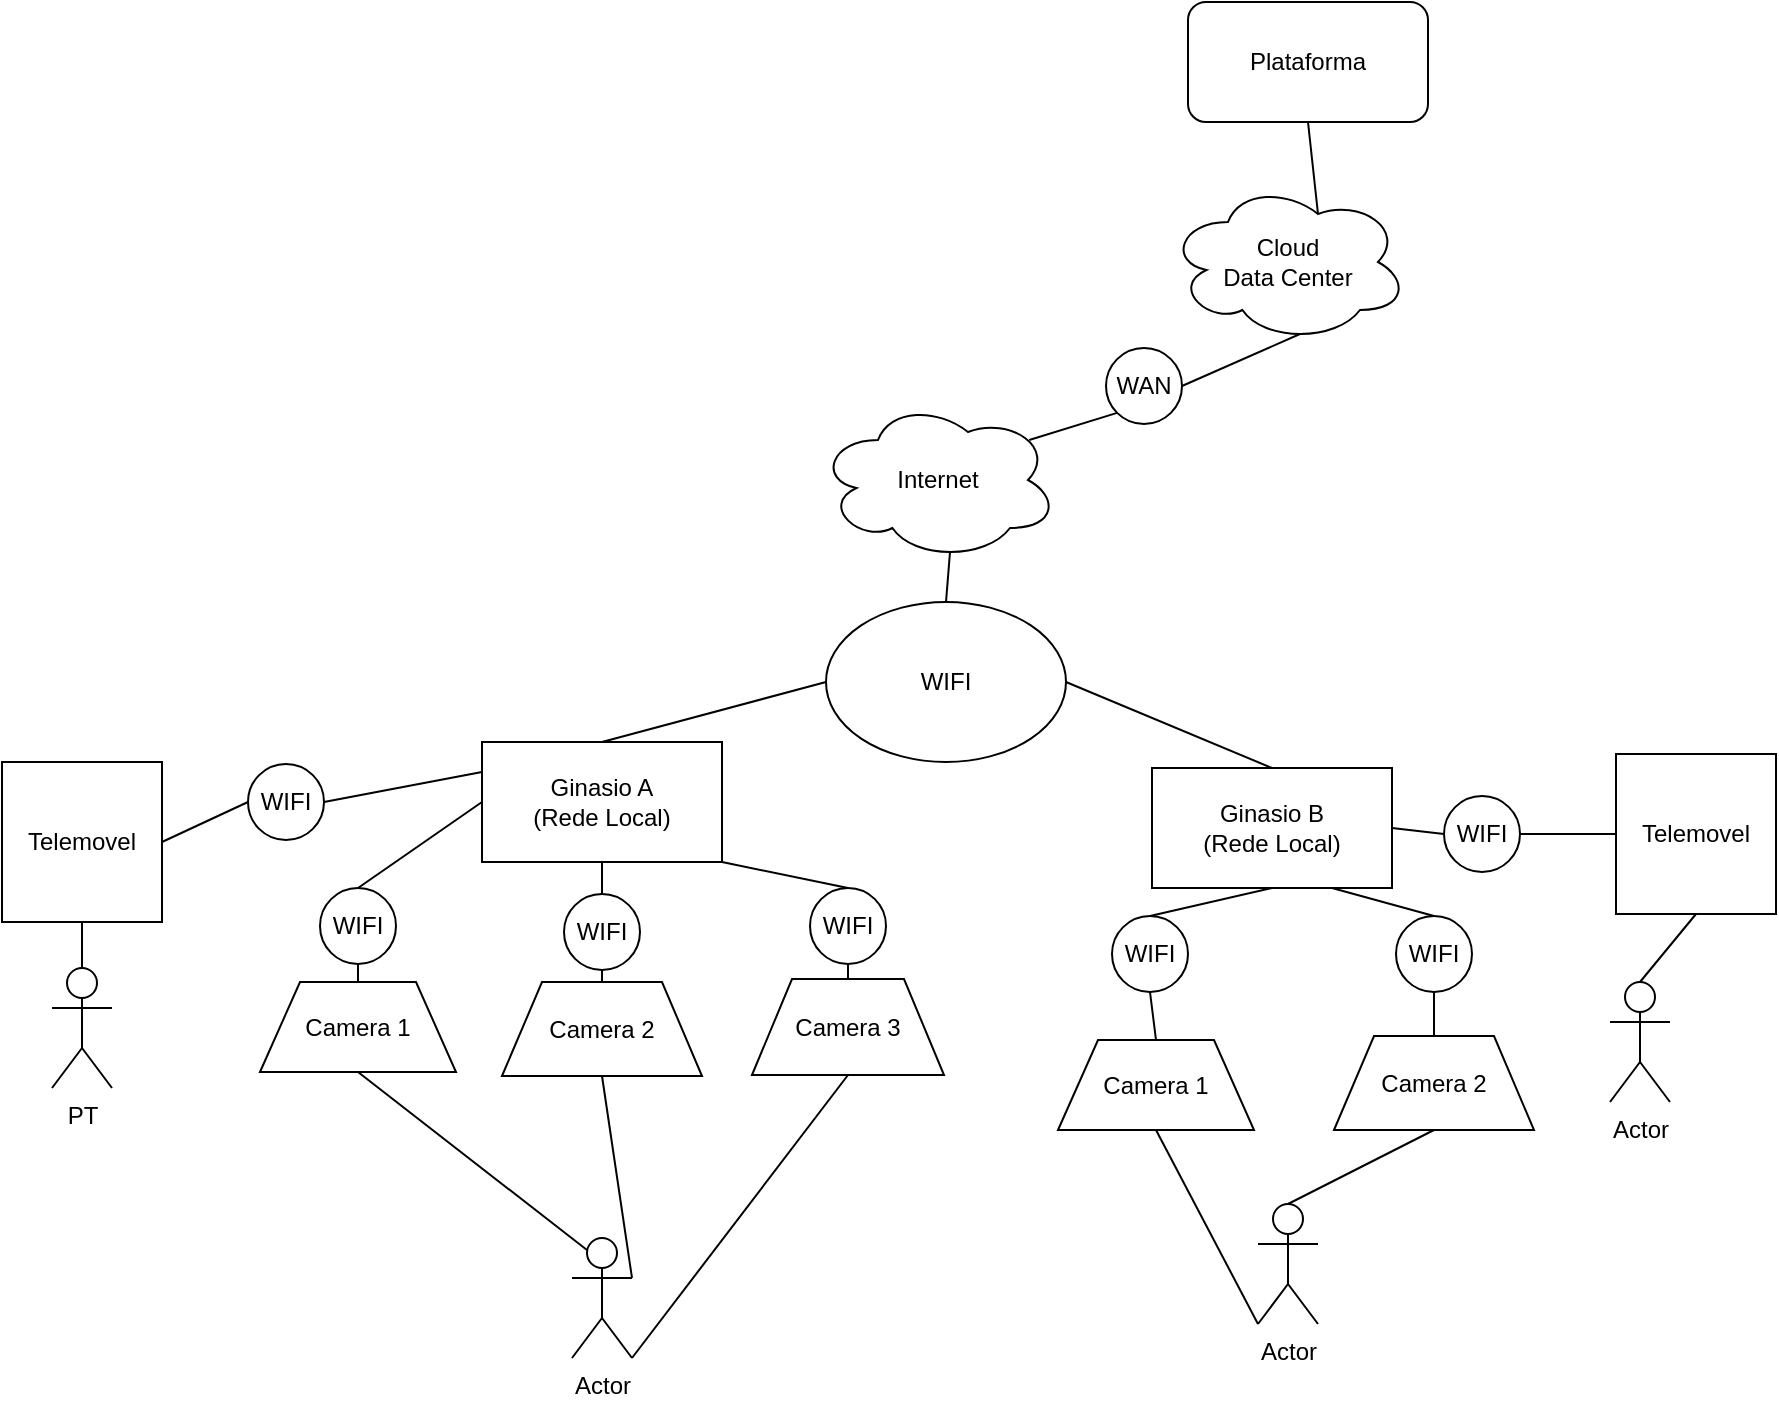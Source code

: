 <mxfile version="26.1.1" pages="2">
  <diagram id="uFW6yHHrbq_5uWANLRSA" name="Diagrama de primeiro nivel">
    <mxGraphModel dx="1534" dy="772" grid="0" gridSize="10" guides="1" tooltips="1" connect="1" arrows="1" fold="1" page="0" pageScale="1" pageWidth="827" pageHeight="1169" math="0" shadow="0">
      <root>
        <mxCell id="0" />
        <mxCell id="1" parent="0" />
        <mxCell id="ofh8wj_7EFLU0r1zvv-N-18" value="Ginasio A&lt;br&gt;(Rede Local)" style="whiteSpace=wrap;html=1;" parent="1" vertex="1">
          <mxGeometry x="105" y="445" width="120" height="60" as="geometry" />
        </mxCell>
        <mxCell id="ofh8wj_7EFLU0r1zvv-N-19" value="Ginasio B&lt;div&gt;(Rede Local)&lt;/div&gt;" style="rounded=0;whiteSpace=wrap;html=1;" parent="1" vertex="1">
          <mxGeometry x="440" y="458" width="120" height="60" as="geometry" />
        </mxCell>
        <mxCell id="ofh8wj_7EFLU0r1zvv-N-21" value="Camera 1" style="shape=trapezoid;perimeter=trapezoidPerimeter;whiteSpace=wrap;html=1;fixedSize=1;" parent="1" vertex="1">
          <mxGeometry x="-6" y="565" width="98" height="45" as="geometry" />
        </mxCell>
        <mxCell id="ofh8wj_7EFLU0r1zvv-N-22" value="Camera 2" style="shape=trapezoid;perimeter=trapezoidPerimeter;whiteSpace=wrap;html=1;fixedSize=1;" parent="1" vertex="1">
          <mxGeometry x="115" y="565" width="100" height="47" as="geometry" />
        </mxCell>
        <mxCell id="ofh8wj_7EFLU0r1zvv-N-23" value="Camera 3" style="shape=trapezoid;perimeter=trapezoidPerimeter;whiteSpace=wrap;html=1;fixedSize=1;" parent="1" vertex="1">
          <mxGeometry x="240" y="563.5" width="96" height="48" as="geometry" />
        </mxCell>
        <mxCell id="ofh8wj_7EFLU0r1zvv-N-32" value="Camera 1" style="shape=trapezoid;perimeter=trapezoidPerimeter;whiteSpace=wrap;html=1;fixedSize=1;" parent="1" vertex="1">
          <mxGeometry x="393" y="594" width="98" height="45" as="geometry" />
        </mxCell>
        <mxCell id="ofh8wj_7EFLU0r1zvv-N-34" value="Camera 2" style="shape=trapezoid;perimeter=trapezoidPerimeter;whiteSpace=wrap;html=1;fixedSize=1;" parent="1" vertex="1">
          <mxGeometry x="531" y="592" width="100" height="47" as="geometry" />
        </mxCell>
        <mxCell id="ofh8wj_7EFLU0r1zvv-N-37" value="Internet" style="ellipse;shape=cloud;whiteSpace=wrap;html=1;" parent="1" vertex="1">
          <mxGeometry x="273" y="274" width="120" height="80" as="geometry" />
        </mxCell>
        <mxCell id="ofh8wj_7EFLU0r1zvv-N-38" value="Cloud&lt;div&gt;Data Center&lt;/div&gt;" style="ellipse;shape=cloud;whiteSpace=wrap;html=1;" parent="1" vertex="1">
          <mxGeometry x="448" y="165" width="120" height="80" as="geometry" />
        </mxCell>
        <mxCell id="8s1U5fgonD1U1PNJpZFF-1" value="Actor" style="shape=umlActor;verticalLabelPosition=bottom;verticalAlign=top;html=1;outlineConnect=0;" parent="1" vertex="1">
          <mxGeometry x="150" y="693" width="30" height="60" as="geometry" />
        </mxCell>
        <mxCell id="8s1U5fgonD1U1PNJpZFF-2" value="" style="endArrow=none;html=1;rounded=0;entryX=0.5;entryY=1;entryDx=0;entryDy=0;exitX=0.25;exitY=0.1;exitDx=0;exitDy=0;exitPerimeter=0;" parent="1" source="8s1U5fgonD1U1PNJpZFF-1" target="ofh8wj_7EFLU0r1zvv-N-21" edge="1">
          <mxGeometry width="50" height="50" relative="1" as="geometry">
            <mxPoint x="15" y="681" as="sourcePoint" />
            <mxPoint x="65" y="631" as="targetPoint" />
          </mxGeometry>
        </mxCell>
        <mxCell id="8s1U5fgonD1U1PNJpZFF-3" value="" style="endArrow=none;html=1;rounded=0;entryX=0.5;entryY=1;entryDx=0;entryDy=0;exitX=1;exitY=0.333;exitDx=0;exitDy=0;exitPerimeter=0;" parent="1" source="8s1U5fgonD1U1PNJpZFF-1" target="ofh8wj_7EFLU0r1zvv-N-22" edge="1">
          <mxGeometry width="50" height="50" relative="1" as="geometry">
            <mxPoint x="201" y="697" as="sourcePoint" />
            <mxPoint x="251" y="647" as="targetPoint" />
          </mxGeometry>
        </mxCell>
        <mxCell id="8s1U5fgonD1U1PNJpZFF-4" value="" style="endArrow=none;html=1;rounded=0;entryX=0.5;entryY=1;entryDx=0;entryDy=0;exitX=1;exitY=1;exitDx=0;exitDy=0;exitPerimeter=0;" parent="1" source="8s1U5fgonD1U1PNJpZFF-1" target="ofh8wj_7EFLU0r1zvv-N-23" edge="1">
          <mxGeometry width="50" height="50" relative="1" as="geometry">
            <mxPoint x="246" y="715" as="sourcePoint" />
            <mxPoint x="296" y="665" as="targetPoint" />
          </mxGeometry>
        </mxCell>
        <mxCell id="8s1U5fgonD1U1PNJpZFF-5" value="Actor" style="shape=umlActor;verticalLabelPosition=bottom;verticalAlign=top;html=1;outlineConnect=0;" parent="1" vertex="1">
          <mxGeometry x="493" y="676" width="30" height="60" as="geometry" />
        </mxCell>
        <mxCell id="8s1U5fgonD1U1PNJpZFF-6" value="" style="endArrow=none;html=1;rounded=0;entryX=0.5;entryY=1;entryDx=0;entryDy=0;exitX=0;exitY=1;exitDx=0;exitDy=0;exitPerimeter=0;" parent="1" source="8s1U5fgonD1U1PNJpZFF-5" target="ofh8wj_7EFLU0r1zvv-N-32" edge="1">
          <mxGeometry width="50" height="50" relative="1" as="geometry">
            <mxPoint x="406" y="695" as="sourcePoint" />
            <mxPoint x="456" y="645" as="targetPoint" />
          </mxGeometry>
        </mxCell>
        <mxCell id="8s1U5fgonD1U1PNJpZFF-7" value="" style="endArrow=none;html=1;rounded=0;entryX=0.5;entryY=1;entryDx=0;entryDy=0;exitX=0.5;exitY=0;exitDx=0;exitDy=0;exitPerimeter=0;" parent="1" source="8s1U5fgonD1U1PNJpZFF-5" target="ofh8wj_7EFLU0r1zvv-N-34" edge="1">
          <mxGeometry width="50" height="50" relative="1" as="geometry">
            <mxPoint x="560" y="711" as="sourcePoint" />
            <mxPoint x="610" y="661" as="targetPoint" />
          </mxGeometry>
        </mxCell>
        <mxCell id="8s1U5fgonD1U1PNJpZFF-9" value="WIFI" style="ellipse;whiteSpace=wrap;html=1;" parent="1" vertex="1">
          <mxGeometry x="277" y="375" width="120" height="80" as="geometry" />
        </mxCell>
        <mxCell id="8s1U5fgonD1U1PNJpZFF-10" value="" style="endArrow=none;html=1;rounded=0;entryX=0.55;entryY=0.95;entryDx=0;entryDy=0;entryPerimeter=0;exitX=0.5;exitY=0;exitDx=0;exitDy=0;" parent="1" source="8s1U5fgonD1U1PNJpZFF-9" target="ofh8wj_7EFLU0r1zvv-N-37" edge="1">
          <mxGeometry width="50" height="50" relative="1" as="geometry">
            <mxPoint x="468" y="396" as="sourcePoint" />
            <mxPoint x="518" y="346" as="targetPoint" />
          </mxGeometry>
        </mxCell>
        <mxCell id="8s1U5fgonD1U1PNJpZFF-11" value="" style="endArrow=none;html=1;rounded=0;exitX=0.5;exitY=0;exitDx=0;exitDy=0;entryX=0;entryY=0.5;entryDx=0;entryDy=0;" parent="1" source="ofh8wj_7EFLU0r1zvv-N-18" target="8s1U5fgonD1U1PNJpZFF-9" edge="1">
          <mxGeometry width="50" height="50" relative="1" as="geometry">
            <mxPoint x="165" y="418" as="sourcePoint" />
            <mxPoint x="215" y="368" as="targetPoint" />
          </mxGeometry>
        </mxCell>
        <mxCell id="8s1U5fgonD1U1PNJpZFF-12" value="" style="endArrow=none;html=1;rounded=0;entryX=1;entryY=0.5;entryDx=0;entryDy=0;exitX=0.5;exitY=0;exitDx=0;exitDy=0;" parent="1" source="ofh8wj_7EFLU0r1zvv-N-19" target="8s1U5fgonD1U1PNJpZFF-9" edge="1">
          <mxGeometry width="50" height="50" relative="1" as="geometry">
            <mxPoint x="460" y="440" as="sourcePoint" />
            <mxPoint x="510" y="390" as="targetPoint" />
          </mxGeometry>
        </mxCell>
        <mxCell id="8s1U5fgonD1U1PNJpZFF-13" value="Telemovel" style="whiteSpace=wrap;html=1;aspect=fixed;" parent="1" vertex="1">
          <mxGeometry x="-135" y="455" width="80" height="80" as="geometry" />
        </mxCell>
        <mxCell id="8s1U5fgonD1U1PNJpZFF-14" value="WIFI" style="ellipse;whiteSpace=wrap;html=1;aspect=fixed;" parent="1" vertex="1">
          <mxGeometry x="24" y="518" width="38" height="38" as="geometry" />
        </mxCell>
        <mxCell id="8s1U5fgonD1U1PNJpZFF-15" value="WIFI" style="ellipse;whiteSpace=wrap;html=1;aspect=fixed;" parent="1" vertex="1">
          <mxGeometry x="146" y="521" width="38" height="38" as="geometry" />
        </mxCell>
        <mxCell id="8s1U5fgonD1U1PNJpZFF-16" value="WIFI" style="ellipse;whiteSpace=wrap;html=1;aspect=fixed;" parent="1" vertex="1">
          <mxGeometry x="269" y="518" width="38" height="38" as="geometry" />
        </mxCell>
        <mxCell id="8s1U5fgonD1U1PNJpZFF-17" value="" style="endArrow=none;html=1;rounded=0;exitX=0.5;exitY=0;exitDx=0;exitDy=0;entryX=0;entryY=0.5;entryDx=0;entryDy=0;" parent="1" source="8s1U5fgonD1U1PNJpZFF-14" target="ofh8wj_7EFLU0r1zvv-N-18" edge="1">
          <mxGeometry width="50" height="50" relative="1" as="geometry">
            <mxPoint x="46" y="508" as="sourcePoint" />
            <mxPoint x="96" y="458" as="targetPoint" />
          </mxGeometry>
        </mxCell>
        <mxCell id="8s1U5fgonD1U1PNJpZFF-18" value="Plataforma" style="rounded=1;whiteSpace=wrap;html=1;" parent="1" vertex="1">
          <mxGeometry x="458" y="75" width="120" height="60" as="geometry" />
        </mxCell>
        <mxCell id="8s1U5fgonD1U1PNJpZFF-19" value="" style="endArrow=none;html=1;rounded=0;exitX=0.625;exitY=0.2;exitDx=0;exitDy=0;exitPerimeter=0;entryX=0.5;entryY=1;entryDx=0;entryDy=0;" parent="1" source="ofh8wj_7EFLU0r1zvv-N-38" target="8s1U5fgonD1U1PNJpZFF-18" edge="1">
          <mxGeometry width="50" height="50" relative="1" as="geometry">
            <mxPoint x="490" y="192" as="sourcePoint" />
            <mxPoint x="495" y="138" as="targetPoint" />
          </mxGeometry>
        </mxCell>
        <mxCell id="8s1U5fgonD1U1PNJpZFF-20" value="" style="endArrow=none;html=1;rounded=0;entryX=0.5;entryY=1;entryDx=0;entryDy=0;exitX=0.5;exitY=0;exitDx=0;exitDy=0;" parent="1" source="ofh8wj_7EFLU0r1zvv-N-21" target="8s1U5fgonD1U1PNJpZFF-14" edge="1">
          <mxGeometry width="50" height="50" relative="1" as="geometry">
            <mxPoint x="-223" y="730" as="sourcePoint" />
            <mxPoint x="-173" y="680" as="targetPoint" />
          </mxGeometry>
        </mxCell>
        <mxCell id="8s1U5fgonD1U1PNJpZFF-21" value="" style="endArrow=none;html=1;rounded=0;entryX=0.5;entryY=1;entryDx=0;entryDy=0;exitX=0.5;exitY=0;exitDx=0;exitDy=0;" parent="1" source="ofh8wj_7EFLU0r1zvv-N-22" target="8s1U5fgonD1U1PNJpZFF-15" edge="1">
          <mxGeometry width="50" height="50" relative="1" as="geometry">
            <mxPoint x="-12" y="720" as="sourcePoint" />
            <mxPoint x="38" y="670" as="targetPoint" />
          </mxGeometry>
        </mxCell>
        <mxCell id="8s1U5fgonD1U1PNJpZFF-22" value="" style="endArrow=none;html=1;rounded=0;entryX=1;entryY=1;entryDx=0;entryDy=0;exitX=0.5;exitY=0;exitDx=0;exitDy=0;" parent="1" source="8s1U5fgonD1U1PNJpZFF-16" target="ofh8wj_7EFLU0r1zvv-N-18" edge="1">
          <mxGeometry width="50" height="50" relative="1" as="geometry">
            <mxPoint x="-117" y="708" as="sourcePoint" />
            <mxPoint x="-67" y="658" as="targetPoint" />
          </mxGeometry>
        </mxCell>
        <mxCell id="8s1U5fgonD1U1PNJpZFF-23" value="" style="endArrow=none;html=1;rounded=0;entryX=0.5;entryY=1;entryDx=0;entryDy=0;exitX=0.5;exitY=0;exitDx=0;exitDy=0;" parent="1" source="8s1U5fgonD1U1PNJpZFF-15" target="ofh8wj_7EFLU0r1zvv-N-18" edge="1">
          <mxGeometry width="50" height="50" relative="1" as="geometry">
            <mxPoint x="-47" y="749" as="sourcePoint" />
            <mxPoint x="3" y="699" as="targetPoint" />
          </mxGeometry>
        </mxCell>
        <mxCell id="8s1U5fgonD1U1PNJpZFF-24" value="" style="endArrow=none;html=1;rounded=0;entryX=0.5;entryY=1;entryDx=0;entryDy=0;exitX=0.5;exitY=0;exitDx=0;exitDy=0;" parent="1" source="ofh8wj_7EFLU0r1zvv-N-23" target="8s1U5fgonD1U1PNJpZFF-16" edge="1">
          <mxGeometry width="50" height="50" relative="1" as="geometry">
            <mxPoint x="-83" y="753" as="sourcePoint" />
            <mxPoint x="-33" y="703" as="targetPoint" />
          </mxGeometry>
        </mxCell>
        <mxCell id="8s1U5fgonD1U1PNJpZFF-25" value="WIFI" style="ellipse;whiteSpace=wrap;html=1;aspect=fixed;" parent="1" vertex="1">
          <mxGeometry x="420" y="532" width="38" height="38" as="geometry" />
        </mxCell>
        <mxCell id="8s1U5fgonD1U1PNJpZFF-26" value="WIFI" style="ellipse;whiteSpace=wrap;html=1;aspect=fixed;" parent="1" vertex="1">
          <mxGeometry x="562" y="532" width="38" height="38" as="geometry" />
        </mxCell>
        <mxCell id="8s1U5fgonD1U1PNJpZFF-27" value="" style="endArrow=none;html=1;rounded=0;entryX=0.5;entryY=1;entryDx=0;entryDy=0;exitX=0.5;exitY=0;exitDx=0;exitDy=0;" parent="1" source="8s1U5fgonD1U1PNJpZFF-25" target="ofh8wj_7EFLU0r1zvv-N-19" edge="1">
          <mxGeometry width="50" height="50" relative="1" as="geometry">
            <mxPoint x="308" y="727" as="sourcePoint" />
            <mxPoint x="358" y="677" as="targetPoint" />
          </mxGeometry>
        </mxCell>
        <mxCell id="8s1U5fgonD1U1PNJpZFF-28" value="" style="endArrow=none;html=1;rounded=0;entryX=0.75;entryY=1;entryDx=0;entryDy=0;exitX=0.5;exitY=0;exitDx=0;exitDy=0;" parent="1" source="8s1U5fgonD1U1PNJpZFF-26" target="ofh8wj_7EFLU0r1zvv-N-19" edge="1">
          <mxGeometry width="50" height="50" relative="1" as="geometry">
            <mxPoint x="332" y="744" as="sourcePoint" />
            <mxPoint x="382" y="694" as="targetPoint" />
          </mxGeometry>
        </mxCell>
        <mxCell id="8s1U5fgonD1U1PNJpZFF-29" value="" style="endArrow=none;html=1;rounded=0;entryX=0.5;entryY=1;entryDx=0;entryDy=0;exitX=0.5;exitY=0;exitDx=0;exitDy=0;" parent="1" source="ofh8wj_7EFLU0r1zvv-N-32" target="8s1U5fgonD1U1PNJpZFF-25" edge="1">
          <mxGeometry width="50" height="50" relative="1" as="geometry">
            <mxPoint x="342" y="731" as="sourcePoint" />
            <mxPoint x="392" y="681" as="targetPoint" />
          </mxGeometry>
        </mxCell>
        <mxCell id="8s1U5fgonD1U1PNJpZFF-30" value="" style="endArrow=none;html=1;rounded=0;entryX=0.5;entryY=1;entryDx=0;entryDy=0;" parent="1" source="ofh8wj_7EFLU0r1zvv-N-34" target="8s1U5fgonD1U1PNJpZFF-26" edge="1">
          <mxGeometry width="50" height="50" relative="1" as="geometry">
            <mxPoint x="324" y="780" as="sourcePoint" />
            <mxPoint x="374" y="730" as="targetPoint" />
          </mxGeometry>
        </mxCell>
        <mxCell id="8s1U5fgonD1U1PNJpZFF-31" value="PT" style="shape=umlActor;verticalLabelPosition=bottom;verticalAlign=top;html=1;outlineConnect=0;" parent="1" vertex="1">
          <mxGeometry x="-110" y="558" width="30" height="60" as="geometry" />
        </mxCell>
        <mxCell id="8s1U5fgonD1U1PNJpZFF-32" value="" style="endArrow=none;html=1;rounded=0;entryX=0.5;entryY=1;entryDx=0;entryDy=0;exitX=0.5;exitY=0;exitDx=0;exitDy=0;exitPerimeter=0;" parent="1" source="8s1U5fgonD1U1PNJpZFF-31" target="8s1U5fgonD1U1PNJpZFF-13" edge="1">
          <mxGeometry width="50" height="50" relative="1" as="geometry">
            <mxPoint x="-188" y="604" as="sourcePoint" />
            <mxPoint x="-138" y="554" as="targetPoint" />
          </mxGeometry>
        </mxCell>
        <mxCell id="8s1U5fgonD1U1PNJpZFF-33" value="Telemovel" style="whiteSpace=wrap;html=1;aspect=fixed;" parent="1" vertex="1">
          <mxGeometry x="672" y="451" width="80" height="80" as="geometry" />
        </mxCell>
        <mxCell id="8s1U5fgonD1U1PNJpZFF-34" value="Actor" style="shape=umlActor;verticalLabelPosition=bottom;verticalAlign=top;html=1;outlineConnect=0;" parent="1" vertex="1">
          <mxGeometry x="669" y="565" width="30" height="60" as="geometry" />
        </mxCell>
        <mxCell id="8s1U5fgonD1U1PNJpZFF-35" value="" style="endArrow=none;html=1;rounded=0;entryX=0.5;entryY=1;entryDx=0;entryDy=0;exitX=0.5;exitY=0;exitDx=0;exitDy=0;exitPerimeter=0;" parent="1" source="8s1U5fgonD1U1PNJpZFF-34" target="8s1U5fgonD1U1PNJpZFF-33" edge="1">
          <mxGeometry width="50" height="50" relative="1" as="geometry">
            <mxPoint x="616" y="607" as="sourcePoint" />
            <mxPoint x="666" y="557" as="targetPoint" />
          </mxGeometry>
        </mxCell>
        <mxCell id="vs9A9dDgOiyKVh6lvaaV-1" value="WIFI" style="ellipse;whiteSpace=wrap;html=1;aspect=fixed;" parent="1" vertex="1">
          <mxGeometry x="-12" y="456" width="38" height="38" as="geometry" />
        </mxCell>
        <mxCell id="vs9A9dDgOiyKVh6lvaaV-2" value="" style="endArrow=none;html=1;rounded=0;exitX=1;exitY=0.5;exitDx=0;exitDy=0;entryX=0;entryY=0.5;entryDx=0;entryDy=0;" parent="1" source="8s1U5fgonD1U1PNJpZFF-13" target="vs9A9dDgOiyKVh6lvaaV-1" edge="1">
          <mxGeometry width="50" height="50" relative="1" as="geometry">
            <mxPoint x="-29" y="389" as="sourcePoint" />
            <mxPoint x="21" y="339" as="targetPoint" />
          </mxGeometry>
        </mxCell>
        <mxCell id="vs9A9dDgOiyKVh6lvaaV-3" value="" style="endArrow=none;html=1;rounded=0;exitX=1;exitY=0.5;exitDx=0;exitDy=0;entryX=0;entryY=0.25;entryDx=0;entryDy=0;" parent="1" source="vs9A9dDgOiyKVh6lvaaV-1" target="ofh8wj_7EFLU0r1zvv-N-18" edge="1">
          <mxGeometry width="50" height="50" relative="1" as="geometry">
            <mxPoint x="49" y="425" as="sourcePoint" />
            <mxPoint x="99" y="375" as="targetPoint" />
          </mxGeometry>
        </mxCell>
        <mxCell id="vs9A9dDgOiyKVh6lvaaV-4" value="WIFI" style="ellipse;whiteSpace=wrap;html=1;aspect=fixed;" parent="1" vertex="1">
          <mxGeometry x="586" y="472" width="38" height="38" as="geometry" />
        </mxCell>
        <mxCell id="vs9A9dDgOiyKVh6lvaaV-5" value="" style="endArrow=none;html=1;rounded=0;exitX=1;exitY=0.5;exitDx=0;exitDy=0;entryX=0;entryY=0.5;entryDx=0;entryDy=0;" parent="1" source="ofh8wj_7EFLU0r1zvv-N-19" target="vs9A9dDgOiyKVh6lvaaV-4" edge="1">
          <mxGeometry width="50" height="50" relative="1" as="geometry">
            <mxPoint x="666" y="400" as="sourcePoint" />
            <mxPoint x="716" y="350" as="targetPoint" />
          </mxGeometry>
        </mxCell>
        <mxCell id="vs9A9dDgOiyKVh6lvaaV-6" value="" style="endArrow=none;html=1;rounded=0;exitX=1;exitY=0.5;exitDx=0;exitDy=0;entryX=0;entryY=0.5;entryDx=0;entryDy=0;" parent="1" source="vs9A9dDgOiyKVh6lvaaV-4" target="8s1U5fgonD1U1PNJpZFF-33" edge="1">
          <mxGeometry width="50" height="50" relative="1" as="geometry">
            <mxPoint x="636" y="385" as="sourcePoint" />
            <mxPoint x="686" y="335" as="targetPoint" />
          </mxGeometry>
        </mxCell>
        <mxCell id="vs9A9dDgOiyKVh6lvaaV-7" value="WAN" style="ellipse;whiteSpace=wrap;html=1;aspect=fixed;" parent="1" vertex="1">
          <mxGeometry x="417" y="248" width="38" height="38" as="geometry" />
        </mxCell>
        <mxCell id="vs9A9dDgOiyKVh6lvaaV-8" value="" style="endArrow=none;html=1;rounded=0;exitX=0.88;exitY=0.25;exitDx=0;exitDy=0;exitPerimeter=0;entryX=0;entryY=1;entryDx=0;entryDy=0;" parent="1" source="ofh8wj_7EFLU0r1zvv-N-37" target="vs9A9dDgOiyKVh6lvaaV-7" edge="1">
          <mxGeometry width="50" height="50" relative="1" as="geometry">
            <mxPoint x="349" y="216" as="sourcePoint" />
            <mxPoint x="399" y="166" as="targetPoint" />
          </mxGeometry>
        </mxCell>
        <mxCell id="vs9A9dDgOiyKVh6lvaaV-9" value="" style="endArrow=none;html=1;rounded=0;exitX=1;exitY=0.5;exitDx=0;exitDy=0;entryX=0.55;entryY=0.95;entryDx=0;entryDy=0;entryPerimeter=0;" parent="1" source="vs9A9dDgOiyKVh6lvaaV-7" target="ofh8wj_7EFLU0r1zvv-N-38" edge="1">
          <mxGeometry width="50" height="50" relative="1" as="geometry">
            <mxPoint x="371" y="184" as="sourcePoint" />
            <mxPoint x="421" y="134" as="targetPoint" />
          </mxGeometry>
        </mxCell>
      </root>
    </mxGraphModel>
  </diagram>
  <diagram name="Diagrama de Segundo Nivel" id="znJdc4I-ii4nYZw6uaqB">
    <mxGraphModel dx="1934" dy="1172" grid="0" gridSize="10" guides="1" tooltips="1" connect="1" arrows="1" fold="1" page="0" pageScale="1" pageWidth="827" pageHeight="1169" math="0" shadow="0">
      <root>
        <mxCell id="0" />
        <mxCell id="1" parent="0" />
        <mxCell id="IWLW0hKWiOgfwPLbsf5c-6" style="edgeStyle=orthogonalEdgeStyle;rounded=0;orthogonalLoop=1;jettySize=auto;html=1;exitX=0.5;exitY=1;exitDx=0;exitDy=0;" edge="1" parent="1" source="TYEmRgy2JSYjD62KbLlJ-2" target="IWLW0hKWiOgfwPLbsf5c-1">
          <mxGeometry relative="1" as="geometry" />
        </mxCell>
        <mxCell id="IWLW0hKWiOgfwPLbsf5c-29" style="edgeStyle=orthogonalEdgeStyle;rounded=0;orthogonalLoop=1;jettySize=auto;html=1;exitX=0;exitY=0.5;exitDx=0;exitDy=0;entryX=0.5;entryY=1;entryDx=0;entryDy=0;" edge="1" parent="1" source="TYEmRgy2JSYjD62KbLlJ-2" target="IWLW0hKWiOgfwPLbsf5c-28">
          <mxGeometry relative="1" as="geometry" />
        </mxCell>
        <mxCell id="TYEmRgy2JSYjD62KbLlJ-2" value="Câmeras" style="rounded=0;whiteSpace=wrap;html=1;" parent="1" vertex="1">
          <mxGeometry x="-371" y="-15" width="120" height="60" as="geometry" />
        </mxCell>
        <mxCell id="IWLW0hKWiOgfwPLbsf5c-17" style="edgeStyle=orthogonalEdgeStyle;rounded=0;orthogonalLoop=1;jettySize=auto;html=1;exitX=0.5;exitY=1;exitDx=0;exitDy=0;" edge="1" parent="1" source="TYEmRgy2JSYjD62KbLlJ-3" target="IWLW0hKWiOgfwPLbsf5c-7">
          <mxGeometry relative="1" as="geometry" />
        </mxCell>
        <mxCell id="TYEmRgy2JSYjD62KbLlJ-3" value="PC/Telemovel" style="whiteSpace=wrap;html=1;aspect=fixed;" parent="1" vertex="1">
          <mxGeometry x="-203" y="-154" width="80" height="80" as="geometry" />
        </mxCell>
        <mxCell id="IWLW0hKWiOgfwPLbsf5c-15" style="edgeStyle=orthogonalEdgeStyle;rounded=0;orthogonalLoop=1;jettySize=auto;html=1;exitX=0.5;exitY=0;exitDx=0;exitDy=0;" edge="1" parent="1" source="rJVzAIaAuG6v0vmfIaJy-1" target="IWLW0hKWiOgfwPLbsf5c-2">
          <mxGeometry relative="1" as="geometry" />
        </mxCell>
        <mxCell id="rJVzAIaAuG6v0vmfIaJy-1" value="CLOUD" style="ellipse;whiteSpace=wrap;html=1;" parent="1" vertex="1">
          <mxGeometry x="-80" y="66" width="120" height="80" as="geometry" />
        </mxCell>
        <mxCell id="IWLW0hKWiOgfwPLbsf5c-1" value="Atleta" style="shape=umlActor;verticalLabelPosition=bottom;verticalAlign=top;html=1;outlineConnect=0;" vertex="1" parent="1">
          <mxGeometry x="-322" y="148" width="30" height="60" as="geometry" />
        </mxCell>
        <mxCell id="IWLW0hKWiOgfwPLbsf5c-16" style="edgeStyle=orthogonalEdgeStyle;rounded=0;orthogonalLoop=1;jettySize=auto;html=1;exitX=0.5;exitY=0;exitDx=0;exitDy=0;entryX=0.5;entryY=0;entryDx=0;entryDy=0;" edge="1" parent="1" source="IWLW0hKWiOgfwPLbsf5c-2" target="IWLW0hKWiOgfwPLbsf5c-10">
          <mxGeometry relative="1" as="geometry" />
        </mxCell>
        <mxCell id="IWLW0hKWiOgfwPLbsf5c-20" style="edgeStyle=orthogonalEdgeStyle;rounded=0;orthogonalLoop=1;jettySize=auto;html=1;exitX=1;exitY=1;exitDx=0;exitDy=0;entryX=1;entryY=0;entryDx=0;entryDy=0;" edge="1" parent="1" source="IWLW0hKWiOgfwPLbsf5c-2" target="rJVzAIaAuG6v0vmfIaJy-1">
          <mxGeometry relative="1" as="geometry" />
        </mxCell>
        <mxCell id="IWLW0hKWiOgfwPLbsf5c-2" value="Internet&lt;div&gt;WIFI&lt;/div&gt;" style="ellipse;whiteSpace=wrap;html=1;" vertex="1" parent="1">
          <mxGeometry x="-80" y="-59" width="120" height="80" as="geometry" />
        </mxCell>
        <mxCell id="IWLW0hKWiOgfwPLbsf5c-3" value="API" style="rounded=1;whiteSpace=wrap;html=1;" vertex="1" parent="1">
          <mxGeometry x="-80" y="190" width="120" height="60" as="geometry" />
        </mxCell>
        <mxCell id="IWLW0hKWiOgfwPLbsf5c-7" value="Instrutor" style="shape=umlActor;verticalLabelPosition=bottom;verticalAlign=top;html=1;outlineConnect=0;" vertex="1" parent="1">
          <mxGeometry x="-200" y="148" width="29" height="60" as="geometry" />
        </mxCell>
        <mxCell id="IWLW0hKWiOgfwPLbsf5c-27" style="edgeStyle=orthogonalEdgeStyle;rounded=0;orthogonalLoop=1;jettySize=auto;html=1;exitX=0.5;exitY=1;exitDx=0;exitDy=0;entryX=0.5;entryY=0;entryDx=0;entryDy=0;" edge="1" parent="1" source="IWLW0hKWiOgfwPLbsf5c-10" target="IWLW0hKWiOgfwPLbsf5c-24">
          <mxGeometry relative="1" as="geometry" />
        </mxCell>
        <mxCell id="IWLW0hKWiOgfwPLbsf5c-10" value="Rede Local" style="rounded=0;whiteSpace=wrap;html=1;" vertex="1" parent="1">
          <mxGeometry x="-379" y="-265" width="120" height="60" as="geometry" />
        </mxCell>
        <mxCell id="IWLW0hKWiOgfwPLbsf5c-14" style="edgeStyle=orthogonalEdgeStyle;rounded=0;orthogonalLoop=1;jettySize=auto;html=1;exitX=0.5;exitY=0;exitDx=0;exitDy=0;entryX=0.535;entryY=0.947;entryDx=0;entryDy=0;entryPerimeter=0;" edge="1" parent="1" source="IWLW0hKWiOgfwPLbsf5c-3" target="rJVzAIaAuG6v0vmfIaJy-1">
          <mxGeometry relative="1" as="geometry" />
        </mxCell>
        <mxCell id="IWLW0hKWiOgfwPLbsf5c-19" style="edgeStyle=orthogonalEdgeStyle;rounded=0;orthogonalLoop=1;jettySize=auto;html=1;exitX=0.25;exitY=0;exitDx=0;exitDy=0;entryX=0.813;entryY=0.069;entryDx=0;entryDy=0;entryPerimeter=0;" edge="1" parent="1">
          <mxGeometry relative="1" as="geometry">
            <mxPoint x="-361" y="-265" as="sourcePoint" />
            <mxPoint x="5.56" y="-56.48" as="targetPoint" />
            <Array as="points">
              <mxPoint x="-361" y="-314" />
              <mxPoint x="6" y="-314" />
            </Array>
          </mxGeometry>
        </mxCell>
        <mxCell id="IWLW0hKWiOgfwPLbsf5c-21" style="edgeStyle=orthogonalEdgeStyle;rounded=0;orthogonalLoop=1;jettySize=auto;html=1;exitX=1;exitY=1;exitDx=0;exitDy=0;entryX=0.854;entryY=0.025;entryDx=0;entryDy=0;entryPerimeter=0;" edge="1" parent="1" source="rJVzAIaAuG6v0vmfIaJy-1" target="IWLW0hKWiOgfwPLbsf5c-3">
          <mxGeometry relative="1" as="geometry" />
        </mxCell>
        <mxCell id="IWLW0hKWiOgfwPLbsf5c-25" style="edgeStyle=orthogonalEdgeStyle;rounded=0;orthogonalLoop=1;jettySize=auto;html=1;exitX=0.5;exitY=1;exitDx=0;exitDy=0;entryX=0.5;entryY=0;entryDx=0;entryDy=0;" edge="1" parent="1" source="IWLW0hKWiOgfwPLbsf5c-24" target="TYEmRgy2JSYjD62KbLlJ-2">
          <mxGeometry relative="1" as="geometry" />
        </mxCell>
        <mxCell id="IWLW0hKWiOgfwPLbsf5c-24" value="Camera Ligada à rede local" style="rhombus;whiteSpace=wrap;html=1;" vertex="1" parent="1">
          <mxGeometry x="-347" y="-147" width="80" height="80" as="geometry" />
        </mxCell>
        <mxCell id="IWLW0hKWiOgfwPLbsf5c-30" style="edgeStyle=orthogonalEdgeStyle;rounded=0;orthogonalLoop=1;jettySize=auto;html=1;exitX=0.5;exitY=0;exitDx=0;exitDy=0;entryX=0;entryY=0.25;entryDx=0;entryDy=0;" edge="1" parent="1" source="IWLW0hKWiOgfwPLbsf5c-28" target="IWLW0hKWiOgfwPLbsf5c-10">
          <mxGeometry relative="1" as="geometry" />
        </mxCell>
        <mxCell id="IWLW0hKWiOgfwPLbsf5c-28" value="Envio do Alerta" style="rhombus;whiteSpace=wrap;html=1;" vertex="1" parent="1">
          <mxGeometry x="-459" y="-150" width="80" height="80" as="geometry" />
        </mxCell>
        <mxCell id="IWLW0hKWiOgfwPLbsf5c-32" style="edgeStyle=orthogonalEdgeStyle;rounded=0;orthogonalLoop=1;jettySize=auto;html=1;exitX=0.5;exitY=1;exitDx=0;exitDy=0;entryX=0.5;entryY=0;entryDx=0;entryDy=0;" edge="1" parent="1" source="IWLW0hKWiOgfwPLbsf5c-31" target="TYEmRgy2JSYjD62KbLlJ-3">
          <mxGeometry relative="1" as="geometry" />
        </mxCell>
        <mxCell id="IWLW0hKWiOgfwPLbsf5c-33" style="edgeStyle=orthogonalEdgeStyle;rounded=0;orthogonalLoop=1;jettySize=auto;html=1;exitX=0;exitY=0.5;exitDx=0;exitDy=0;entryX=1;entryY=0.5;entryDx=0;entryDy=0;" edge="1" parent="1" source="IWLW0hKWiOgfwPLbsf5c-31" target="IWLW0hKWiOgfwPLbsf5c-10">
          <mxGeometry relative="1" as="geometry" />
        </mxCell>
        <mxCell id="IWLW0hKWiOgfwPLbsf5c-31" value="Recebe o Alerta" style="rhombus;whiteSpace=wrap;html=1;" vertex="1" parent="1">
          <mxGeometry x="-203" y="-269" width="80" height="80" as="geometry" />
        </mxCell>
      </root>
    </mxGraphModel>
  </diagram>
</mxfile>
